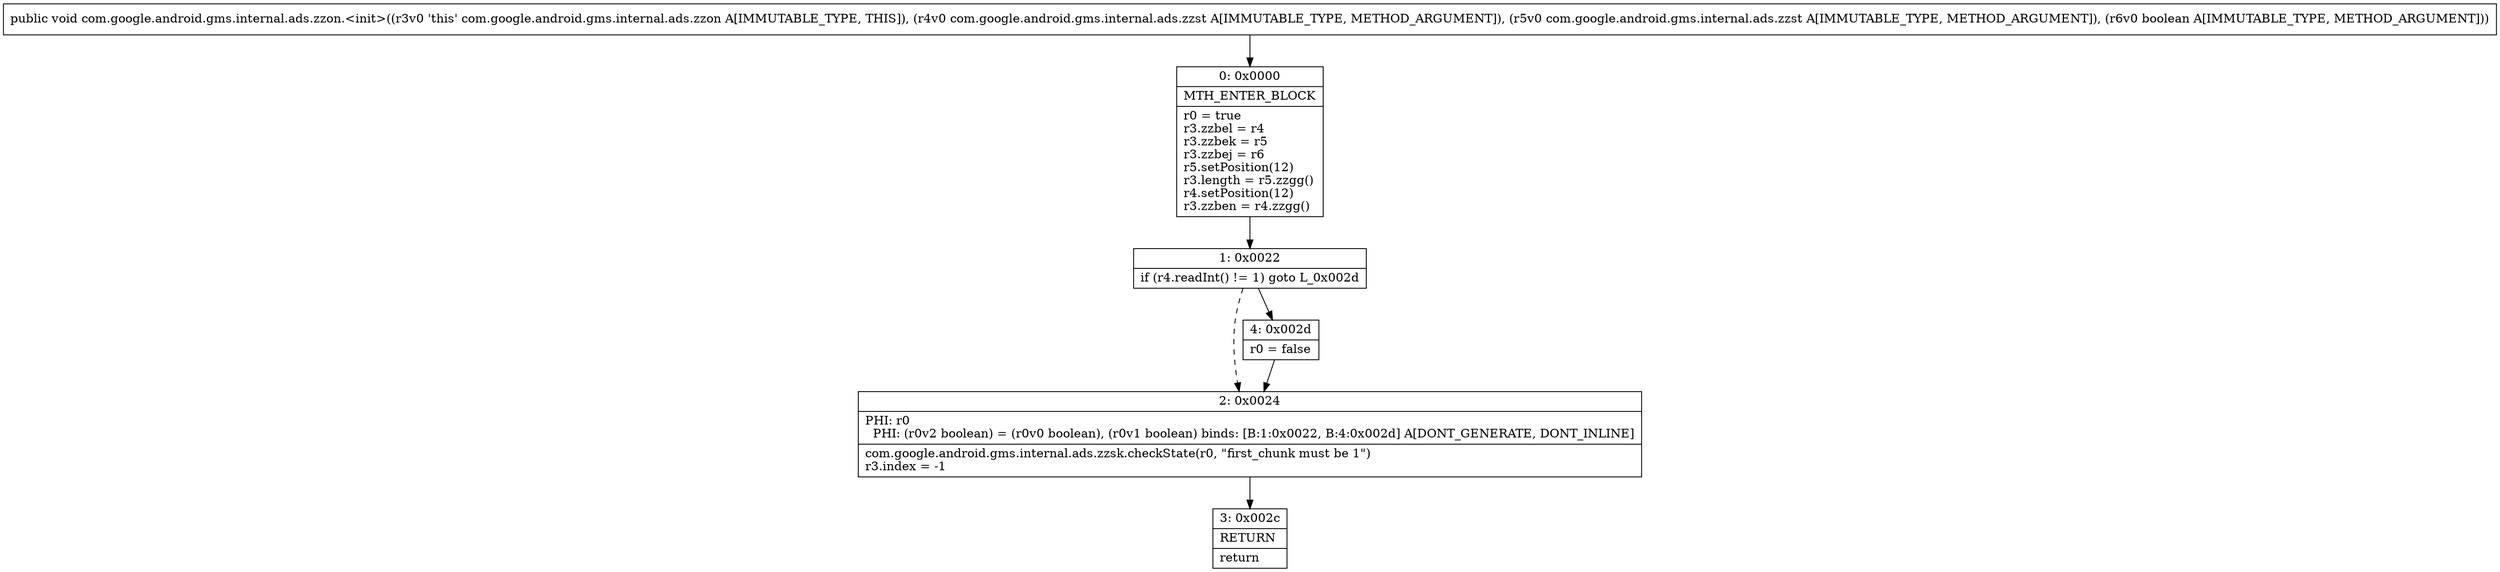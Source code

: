 digraph "CFG forcom.google.android.gms.internal.ads.zzon.\<init\>(Lcom\/google\/android\/gms\/internal\/ads\/zzst;Lcom\/google\/android\/gms\/internal\/ads\/zzst;Z)V" {
Node_0 [shape=record,label="{0\:\ 0x0000|MTH_ENTER_BLOCK\l|r0 = true\lr3.zzbel = r4\lr3.zzbek = r5\lr3.zzbej = r6\lr5.setPosition(12)\lr3.length = r5.zzgg()\lr4.setPosition(12)\lr3.zzben = r4.zzgg()\l}"];
Node_1 [shape=record,label="{1\:\ 0x0022|if (r4.readInt() != 1) goto L_0x002d\l}"];
Node_2 [shape=record,label="{2\:\ 0x0024|PHI: r0 \l  PHI: (r0v2 boolean) = (r0v0 boolean), (r0v1 boolean) binds: [B:1:0x0022, B:4:0x002d] A[DONT_GENERATE, DONT_INLINE]\l|com.google.android.gms.internal.ads.zzsk.checkState(r0, \"first_chunk must be 1\")\lr3.index = \-1\l}"];
Node_3 [shape=record,label="{3\:\ 0x002c|RETURN\l|return\l}"];
Node_4 [shape=record,label="{4\:\ 0x002d|r0 = false\l}"];
MethodNode[shape=record,label="{public void com.google.android.gms.internal.ads.zzon.\<init\>((r3v0 'this' com.google.android.gms.internal.ads.zzon A[IMMUTABLE_TYPE, THIS]), (r4v0 com.google.android.gms.internal.ads.zzst A[IMMUTABLE_TYPE, METHOD_ARGUMENT]), (r5v0 com.google.android.gms.internal.ads.zzst A[IMMUTABLE_TYPE, METHOD_ARGUMENT]), (r6v0 boolean A[IMMUTABLE_TYPE, METHOD_ARGUMENT])) }"];
MethodNode -> Node_0;
Node_0 -> Node_1;
Node_1 -> Node_2[style=dashed];
Node_1 -> Node_4;
Node_2 -> Node_3;
Node_4 -> Node_2;
}

